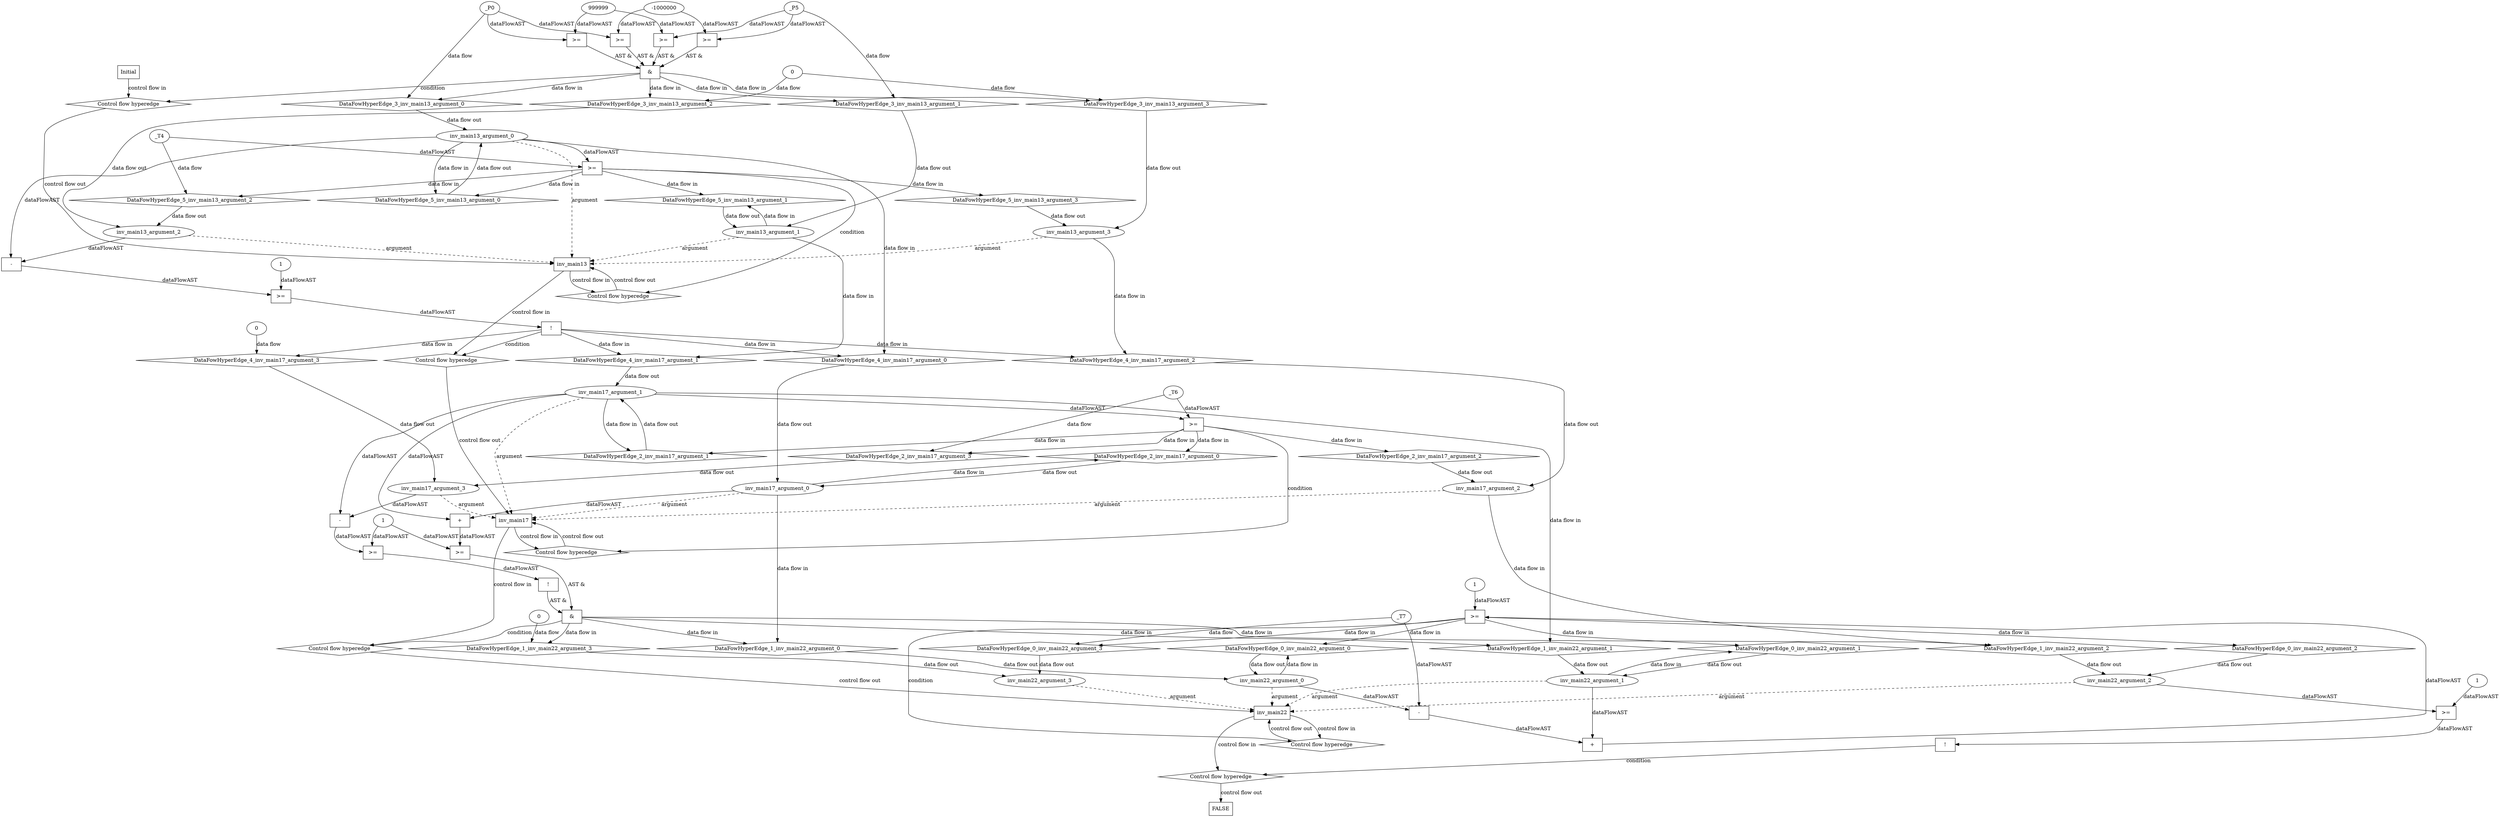 digraph dag {
"inv_main13" [label="inv_main13" nodeName="inv_main13" class=cfn  shape="rect"];
"inv_main17" [label="inv_main17" nodeName="inv_main17" class=cfn  shape="rect"];
"inv_main22" [label="inv_main22" nodeName="inv_main22" class=cfn  shape="rect"];
FALSE [label="FALSE" nodeName=FALSE class=cfn  shape="rect"];
Initial [label="Initial" nodeName=Initial class=cfn  shape="rect"];
ControlFowHyperEdge_0 [label="Control flow hyperedge" nodeName=ControlFowHyperEdge_0 class=controlFlowHyperEdge shape="diamond"];
"inv_main22" -> ControlFowHyperEdge_0 [label="control flow in"]
ControlFowHyperEdge_0 -> "inv_main22" [label="control flow out"]
ControlFowHyperEdge_1 [label="Control flow hyperedge" nodeName=ControlFowHyperEdge_1 class=controlFlowHyperEdge shape="diamond"];
"inv_main17" -> ControlFowHyperEdge_1 [label="control flow in"]
ControlFowHyperEdge_1 -> "inv_main22" [label="control flow out"]
ControlFowHyperEdge_2 [label="Control flow hyperedge" nodeName=ControlFowHyperEdge_2 class=controlFlowHyperEdge shape="diamond"];
"inv_main17" -> ControlFowHyperEdge_2 [label="control flow in"]
ControlFowHyperEdge_2 -> "inv_main17" [label="control flow out"]
ControlFowHyperEdge_3 [label="Control flow hyperedge" nodeName=ControlFowHyperEdge_3 class=controlFlowHyperEdge shape="diamond"];
"Initial" -> ControlFowHyperEdge_3 [label="control flow in"]
ControlFowHyperEdge_3 -> "inv_main13" [label="control flow out"]
ControlFowHyperEdge_4 [label="Control flow hyperedge" nodeName=ControlFowHyperEdge_4 class=controlFlowHyperEdge shape="diamond"];
"inv_main13" -> ControlFowHyperEdge_4 [label="control flow in"]
ControlFowHyperEdge_4 -> "inv_main17" [label="control flow out"]
ControlFowHyperEdge_5 [label="Control flow hyperedge" nodeName=ControlFowHyperEdge_5 class=controlFlowHyperEdge shape="diamond"];
"inv_main13" -> ControlFowHyperEdge_5 [label="control flow in"]
ControlFowHyperEdge_5 -> "inv_main13" [label="control flow out"]
ControlFowHyperEdge_6 [label="Control flow hyperedge" nodeName=ControlFowHyperEdge_6 class=controlFlowHyperEdge shape="diamond"];
"inv_main22" -> ControlFowHyperEdge_6 [label="control flow in"]
ControlFowHyperEdge_6 -> "FALSE" [label="control flow out"]
"inv_main22_argument_0" [label="inv_main22_argument_0" nodeName=argument0 class=argument  head="inv_main22" shape="oval"];
"inv_main22_argument_0" -> "inv_main22"[label="argument" style="dashed"]
"inv_main22_argument_1" [label="inv_main22_argument_1" nodeName=argument1 class=argument  head="inv_main22" shape="oval"];
"inv_main22_argument_1" -> "inv_main22"[label="argument" style="dashed"]
"inv_main22_argument_2" [label="inv_main22_argument_2" nodeName=argument2 class=argument  head="inv_main22" shape="oval"];
"inv_main22_argument_2" -> "inv_main22"[label="argument" style="dashed"]
"inv_main22_argument_3" [label="inv_main22_argument_3" nodeName=argument3 class=argument  head="inv_main22" shape="oval"];
"inv_main22_argument_3" -> "inv_main22"[label="argument" style="dashed"]
"inv_main17_argument_0" [label="inv_main17_argument_0" nodeName=argument0 class=argument  head="inv_main17" shape="oval"];
"inv_main17_argument_0" -> "inv_main17"[label="argument" style="dashed"]
"inv_main17_argument_1" [label="inv_main17_argument_1" nodeName=argument1 class=argument  head="inv_main17" shape="oval"];
"inv_main17_argument_1" -> "inv_main17"[label="argument" style="dashed"]
"inv_main17_argument_2" [label="inv_main17_argument_2" nodeName=argument2 class=argument  head="inv_main17" shape="oval"];
"inv_main17_argument_2" -> "inv_main17"[label="argument" style="dashed"]
"inv_main17_argument_3" [label="inv_main17_argument_3" nodeName=argument3 class=argument  head="inv_main17" shape="oval"];
"inv_main17_argument_3" -> "inv_main17"[label="argument" style="dashed"]
"inv_main13_argument_0" [label="inv_main13_argument_0" nodeName=argument0 class=argument  head="inv_main13" shape="oval"];
"inv_main13_argument_0" -> "inv_main13"[label="argument" style="dashed"]
"inv_main13_argument_1" [label="inv_main13_argument_1" nodeName=argument1 class=argument  head="inv_main13" shape="oval"];
"inv_main13_argument_1" -> "inv_main13"[label="argument" style="dashed"]
"inv_main13_argument_2" [label="inv_main13_argument_2" nodeName=argument2 class=argument  head="inv_main13" shape="oval"];
"inv_main13_argument_2" -> "inv_main13"[label="argument" style="dashed"]
"inv_main13_argument_3" [label="inv_main13_argument_3" nodeName=argument3 class=argument  head="inv_main13" shape="oval"];
"inv_main13_argument_3" -> "inv_main13"[label="argument" style="dashed"]

"xxxinv_main22___inv_main22_0xxxguard_0_node_0" [label=">=" nodeName="xxxinv_main22___inv_main22_0xxxguard_0_node_0" class=Operator  shape="rect"];
"xxxinv_main22___inv_main22_0xxxguard_0_node_1" [label="+" nodeName="xxxinv_main22___inv_main22_0xxxguard_0_node_1" class= Operator shape="rect"];
"xxxinv_main22___inv_main22_0xxxguard_0_node_3" [label="-" nodeName="xxxinv_main22___inv_main22_0xxxguard_0_node_3" class= Operator shape="rect"];
"xxxinv_main22___inv_main22_0xxxguard_0_node_6" [label="1" nodeName="xxxinv_main22___inv_main22_0xxxguard_0_node_6" class=Literal ];
"xxxinv_main22___inv_main22_0xxxguard_0_node_1" -> "xxxinv_main22___inv_main22_0xxxguard_0_node_0"[label="dataFlowAST"]
"xxxinv_main22___inv_main22_0xxxguard_0_node_6" -> "xxxinv_main22___inv_main22_0xxxguard_0_node_0"[label="dataFlowAST"]
"inv_main22_argument_1" -> "xxxinv_main22___inv_main22_0xxxguard_0_node_1"[label="dataFlowAST"]
"xxxinv_main22___inv_main22_0xxxguard_0_node_3" -> "xxxinv_main22___inv_main22_0xxxguard_0_node_1"[label="dataFlowAST"]
"inv_main22_argument_0" -> "xxxinv_main22___inv_main22_0xxxguard_0_node_3"[label="dataFlowAST"]
"xxxinv_main22___inv_main22_0xxxdataFlow_0_node_0" -> "xxxinv_main22___inv_main22_0xxxguard_0_node_3"[label="dataFlowAST"]

"xxxinv_main22___inv_main22_0xxxguard_0_node_0" -> "ControlFowHyperEdge_0" [label="condition"];
"xxxinv_main22___inv_main22_0xxxdataFlow_0_node_0" [label="_T7" nodeName="xxxinv_main22___inv_main22_0xxxdataFlow_0_node_0" class=Constant ];

"xxxinv_main22___inv_main22_0xxxdataFlow_0_node_0" -> "DataFowHyperEdge_0_inv_main22_argument_3" [label="data flow"];
"xxxinv_main22___inv_main17_1xxx_and" [label="&" nodeName="xxxinv_main22___inv_main17_1xxx_and" class=Operator shape="rect"];
"xxxinv_main22___inv_main17_1xxxguard_0_node_0" [label="!" nodeName="xxxinv_main22___inv_main17_1xxxguard_0_node_0" class=Operator shape="rect"];
"xxxinv_main22___inv_main17_1xxxguard_0_node_1" [label=">=" nodeName="xxxinv_main22___inv_main17_1xxxguard_0_node_1" class=Operator  shape="rect"];
"xxxinv_main22___inv_main17_1xxxguard_0_node_2" [label="-" nodeName="xxxinv_main22___inv_main17_1xxxguard_0_node_2" class= Operator shape="rect"];
"xxxinv_main22___inv_main17_1xxxguard_0_node_5" [label="1" nodeName="xxxinv_main22___inv_main17_1xxxguard_0_node_5" class=Literal ];
"xxxinv_main22___inv_main17_1xxxguard_0_node_1" -> "xxxinv_main22___inv_main17_1xxxguard_0_node_0"[label="dataFlowAST"]
"xxxinv_main22___inv_main17_1xxxguard_0_node_2" -> "xxxinv_main22___inv_main17_1xxxguard_0_node_1"[label="dataFlowAST"]
"xxxinv_main22___inv_main17_1xxxguard_0_node_5" -> "xxxinv_main22___inv_main17_1xxxguard_0_node_1"[label="dataFlowAST"]
"inv_main17_argument_1" -> "xxxinv_main22___inv_main17_1xxxguard_0_node_2"[label="dataFlowAST"]
"inv_main17_argument_3" -> "xxxinv_main22___inv_main17_1xxxguard_0_node_2"[label="dataFlowAST"]

"xxxinv_main22___inv_main17_1xxxguard_0_node_0" -> "xxxinv_main22___inv_main17_1xxx_and" [label="AST &"];
"xxxinv_main22___inv_main17_1xxxguard1_node_0" [label=">=" nodeName="xxxinv_main22___inv_main17_1xxxguard1_node_0" class=Operator  shape="rect"];
"xxxinv_main22___inv_main17_1xxxguard1_node_1" [label="+" nodeName="xxxinv_main22___inv_main17_1xxxguard1_node_1" class= Operator shape="rect"];
"xxxinv_main22___inv_main17_1xxxguard1_node_1" -> "xxxinv_main22___inv_main17_1xxxguard1_node_0"[label="dataFlowAST"]
"xxxinv_main22___inv_main17_1xxxguard_0_node_5" -> "xxxinv_main22___inv_main17_1xxxguard1_node_0"[label="dataFlowAST"]
"inv_main17_argument_1" -> "xxxinv_main22___inv_main17_1xxxguard1_node_1"[label="dataFlowAST"]
"inv_main17_argument_0" -> "xxxinv_main22___inv_main17_1xxxguard1_node_1"[label="dataFlowAST"]

"xxxinv_main22___inv_main17_1xxxguard1_node_0" -> "xxxinv_main22___inv_main17_1xxx_and" [label="AST &"];
"xxxinv_main22___inv_main17_1xxx_and" -> "ControlFowHyperEdge_1" [label="condition"];
"xxxinv_main22___inv_main17_1xxxdataFlow_0_node_0" [label="0" nodeName="xxxinv_main22___inv_main17_1xxxdataFlow_0_node_0" class=Literal ];

"xxxinv_main22___inv_main17_1xxxdataFlow_0_node_0" -> "DataFowHyperEdge_1_inv_main22_argument_3" [label="data flow"];
"xxxinv_main17___inv_main17_2xxxguard_0_node_0" [label=">=" nodeName="xxxinv_main17___inv_main17_2xxxguard_0_node_0" class=Operator  shape="rect"];
"inv_main17_argument_1" -> "xxxinv_main17___inv_main17_2xxxguard_0_node_0"[label="dataFlowAST"]
"xxxinv_main17___inv_main17_2xxxdataFlow_0_node_0" -> "xxxinv_main17___inv_main17_2xxxguard_0_node_0"[label="dataFlowAST"]

"xxxinv_main17___inv_main17_2xxxguard_0_node_0" -> "ControlFowHyperEdge_2" [label="condition"];
"xxxinv_main17___inv_main17_2xxxdataFlow_0_node_0" [label="_T6" nodeName="xxxinv_main17___inv_main17_2xxxdataFlow_0_node_0" class=Constant ];

"xxxinv_main17___inv_main17_2xxxdataFlow_0_node_0" -> "DataFowHyperEdge_2_inv_main17_argument_3" [label="data flow"];
"xxxinv_main13___Initial_3xxx_and" [label="&" nodeName="xxxinv_main13___Initial_3xxx_and" class=Operator shape="rect"];
"xxxinv_main13___Initial_3xxxguard_0_node_0" [label=">=" nodeName="xxxinv_main13___Initial_3xxxguard_0_node_0" class=Operator  shape="rect"];
"xxxinv_main13___Initial_3xxxguard_0_node_1" [label="999999" nodeName="xxxinv_main13___Initial_3xxxguard_0_node_1" class=Literal ];
"xxxinv_main13___Initial_3xxxguard_0_node_1" -> "xxxinv_main13___Initial_3xxxguard_0_node_0"[label="dataFlowAST"]
"xxxinv_main13___Initial_3xxxdataFlow_0_node_0" -> "xxxinv_main13___Initial_3xxxguard_0_node_0"[label="dataFlowAST"]

"xxxinv_main13___Initial_3xxxguard_0_node_0" -> "xxxinv_main13___Initial_3xxx_and" [label="AST &"];
"xxxinv_main13___Initial_3xxxguard1_node_0" [label=">=" nodeName="xxxinv_main13___Initial_3xxxguard1_node_0" class=Operator  shape="rect"];
"xxxinv_main13___Initial_3xxxguard1_node_2" [label="-1000000" nodeName="xxxinv_main13___Initial_3xxxguard1_node_2" class=Literal ];
"xxxinv_main13___Initial_3xxxdataFlow_0_node_0" -> "xxxinv_main13___Initial_3xxxguard1_node_0"[label="dataFlowAST"]
"xxxinv_main13___Initial_3xxxguard1_node_2" -> "xxxinv_main13___Initial_3xxxguard1_node_0"[label="dataFlowAST"]

"xxxinv_main13___Initial_3xxxguard1_node_0" -> "xxxinv_main13___Initial_3xxx_and" [label="AST &"];
"xxxinv_main13___Initial_3xxxguard2_node_0" [label=">=" nodeName="xxxinv_main13___Initial_3xxxguard2_node_0" class=Operator  shape="rect"];
"xxxinv_main13___Initial_3xxxguard_0_node_1" -> "xxxinv_main13___Initial_3xxxguard2_node_0"[label="dataFlowAST"]
"xxxinv_main13___Initial_3xxxdataFlow1_node_0" -> "xxxinv_main13___Initial_3xxxguard2_node_0"[label="dataFlowAST"]

"xxxinv_main13___Initial_3xxxguard2_node_0" -> "xxxinv_main13___Initial_3xxx_and" [label="AST &"];
"xxxinv_main13___Initial_3xxxguard3_node_0" [label=">=" nodeName="xxxinv_main13___Initial_3xxxguard3_node_0" class=Operator  shape="rect"];
"xxxinv_main13___Initial_3xxxdataFlow1_node_0" -> "xxxinv_main13___Initial_3xxxguard3_node_0"[label="dataFlowAST"]
"xxxinv_main13___Initial_3xxxguard1_node_2" -> "xxxinv_main13___Initial_3xxxguard3_node_0"[label="dataFlowAST"]

"xxxinv_main13___Initial_3xxxguard3_node_0" -> "xxxinv_main13___Initial_3xxx_and" [label="AST &"];
"xxxinv_main13___Initial_3xxx_and" -> "ControlFowHyperEdge_3" [label="condition"];
"xxxinv_main13___Initial_3xxxdataFlow_0_node_0" [label="_P0" nodeName="xxxinv_main13___Initial_3xxxdataFlow_0_node_0" class=Constant ];

"xxxinv_main13___Initial_3xxxdataFlow_0_node_0" -> "DataFowHyperEdge_3_inv_main13_argument_0" [label="data flow"];
"xxxinv_main13___Initial_3xxxdataFlow1_node_0" [label="_P5" nodeName="xxxinv_main13___Initial_3xxxdataFlow1_node_0" class=Constant ];

"xxxinv_main13___Initial_3xxxdataFlow1_node_0" -> "DataFowHyperEdge_3_inv_main13_argument_1" [label="data flow"];
"xxxinv_main13___Initial_3xxxdataFlow2_node_0" [label="0" nodeName="xxxinv_main13___Initial_3xxxdataFlow2_node_0" class=Literal ];

"xxxinv_main13___Initial_3xxxdataFlow2_node_0" -> "DataFowHyperEdge_3_inv_main13_argument_2" [label="data flow"];

"xxxinv_main13___Initial_3xxxdataFlow2_node_0" -> "DataFowHyperEdge_3_inv_main13_argument_3" [label="data flow"];
"xxxinv_main17___inv_main13_4xxxguard_0_node_0" [label="!" nodeName="xxxinv_main17___inv_main13_4xxxguard_0_node_0" class=Operator shape="rect"];
"xxxinv_main17___inv_main13_4xxxguard_0_node_1" [label=">=" nodeName="xxxinv_main17___inv_main13_4xxxguard_0_node_1" class=Operator  shape="rect"];
"xxxinv_main17___inv_main13_4xxxguard_0_node_2" [label="-" nodeName="xxxinv_main17___inv_main13_4xxxguard_0_node_2" class= Operator shape="rect"];
"xxxinv_main17___inv_main13_4xxxguard_0_node_5" [label="1" nodeName="xxxinv_main17___inv_main13_4xxxguard_0_node_5" class=Literal ];
"xxxinv_main17___inv_main13_4xxxguard_0_node_1" -> "xxxinv_main17___inv_main13_4xxxguard_0_node_0"[label="dataFlowAST"]
"xxxinv_main17___inv_main13_4xxxguard_0_node_2" -> "xxxinv_main17___inv_main13_4xxxguard_0_node_1"[label="dataFlowAST"]
"xxxinv_main17___inv_main13_4xxxguard_0_node_5" -> "xxxinv_main17___inv_main13_4xxxguard_0_node_1"[label="dataFlowAST"]
"inv_main13_argument_0" -> "xxxinv_main17___inv_main13_4xxxguard_0_node_2"[label="dataFlowAST"]
"inv_main13_argument_2" -> "xxxinv_main17___inv_main13_4xxxguard_0_node_2"[label="dataFlowAST"]

"xxxinv_main17___inv_main13_4xxxguard_0_node_0" -> "ControlFowHyperEdge_4" [label="condition"];
"xxxinv_main17___inv_main13_4xxxdataFlow_0_node_0" [label="0" nodeName="xxxinv_main17___inv_main13_4xxxdataFlow_0_node_0" class=Literal ];

"xxxinv_main17___inv_main13_4xxxdataFlow_0_node_0" -> "DataFowHyperEdge_4_inv_main17_argument_3" [label="data flow"];
"xxxinv_main13___inv_main13_5xxxguard_0_node_0" [label=">=" nodeName="xxxinv_main13___inv_main13_5xxxguard_0_node_0" class=Operator  shape="rect"];
"inv_main13_argument_0" -> "xxxinv_main13___inv_main13_5xxxguard_0_node_0"[label="dataFlowAST"]
"xxxinv_main13___inv_main13_5xxxdataFlow_0_node_0" -> "xxxinv_main13___inv_main13_5xxxguard_0_node_0"[label="dataFlowAST"]

"xxxinv_main13___inv_main13_5xxxguard_0_node_0" -> "ControlFowHyperEdge_5" [label="condition"];
"xxxinv_main13___inv_main13_5xxxdataFlow_0_node_0" [label="_T4" nodeName="xxxinv_main13___inv_main13_5xxxdataFlow_0_node_0" class=Constant ];

"xxxinv_main13___inv_main13_5xxxdataFlow_0_node_0" -> "DataFowHyperEdge_5_inv_main13_argument_2" [label="data flow"];
"xxxFALSE___inv_main22_6xxxguard_0_node_0" [label="!" nodeName="xxxFALSE___inv_main22_6xxxguard_0_node_0" class=Operator shape="rect"];
"xxxFALSE___inv_main22_6xxxguard_0_node_1" [label=">=" nodeName="xxxFALSE___inv_main22_6xxxguard_0_node_1" class=Operator  shape="rect"];
"xxxFALSE___inv_main22_6xxxguard_0_node_3" [label="1" nodeName="xxxFALSE___inv_main22_6xxxguard_0_node_3" class=Literal ];
"xxxFALSE___inv_main22_6xxxguard_0_node_1" -> "xxxFALSE___inv_main22_6xxxguard_0_node_0"[label="dataFlowAST"]
"inv_main22_argument_2" -> "xxxFALSE___inv_main22_6xxxguard_0_node_1"[label="dataFlowAST"]
"xxxFALSE___inv_main22_6xxxguard_0_node_3" -> "xxxFALSE___inv_main22_6xxxguard_0_node_1"[label="dataFlowAST"]

"xxxFALSE___inv_main22_6xxxguard_0_node_0" -> "ControlFowHyperEdge_6" [label="condition"];
"DataFowHyperEdge_0_inv_main22_argument_0" [label="DataFowHyperEdge_0_inv_main22_argument_0" nodeName="DataFowHyperEdge_0_inv_main22_argument_0" class=DataFlowHyperedge shape="diamond"];
"DataFowHyperEdge_0_inv_main22_argument_0" -> "inv_main22_argument_0"[label="data flow out"]
"xxxinv_main22___inv_main22_0xxxguard_0_node_0" -> "DataFowHyperEdge_0_inv_main22_argument_0"[label="data flow in"]
"DataFowHyperEdge_0_inv_main22_argument_1" [label="DataFowHyperEdge_0_inv_main22_argument_1" nodeName="DataFowHyperEdge_0_inv_main22_argument_1" class=DataFlowHyperedge shape="diamond"];
"DataFowHyperEdge_0_inv_main22_argument_1" -> "inv_main22_argument_1"[label="data flow out"]
"xxxinv_main22___inv_main22_0xxxguard_0_node_0" -> "DataFowHyperEdge_0_inv_main22_argument_1"[label="data flow in"]
"DataFowHyperEdge_0_inv_main22_argument_2" [label="DataFowHyperEdge_0_inv_main22_argument_2" nodeName="DataFowHyperEdge_0_inv_main22_argument_2" class=DataFlowHyperedge shape="diamond"];
"DataFowHyperEdge_0_inv_main22_argument_2" -> "inv_main22_argument_2"[label="data flow out"]
"xxxinv_main22___inv_main22_0xxxguard_0_node_0" -> "DataFowHyperEdge_0_inv_main22_argument_2"[label="data flow in"]
"DataFowHyperEdge_0_inv_main22_argument_3" [label="DataFowHyperEdge_0_inv_main22_argument_3" nodeName="DataFowHyperEdge_0_inv_main22_argument_3" class=DataFlowHyperedge shape="diamond"];
"DataFowHyperEdge_0_inv_main22_argument_3" -> "inv_main22_argument_3"[label="data flow out"]
"xxxinv_main22___inv_main22_0xxxguard_0_node_0" -> "DataFowHyperEdge_0_inv_main22_argument_3"[label="data flow in"]
"DataFowHyperEdge_1_inv_main22_argument_0" [label="DataFowHyperEdge_1_inv_main22_argument_0" nodeName="DataFowHyperEdge_1_inv_main22_argument_0" class=DataFlowHyperedge shape="diamond"];
"DataFowHyperEdge_1_inv_main22_argument_0" -> "inv_main22_argument_0"[label="data flow out"]
"xxxinv_main22___inv_main17_1xxx_and" -> "DataFowHyperEdge_1_inv_main22_argument_0"[label="data flow in"]
"DataFowHyperEdge_1_inv_main22_argument_1" [label="DataFowHyperEdge_1_inv_main22_argument_1" nodeName="DataFowHyperEdge_1_inv_main22_argument_1" class=DataFlowHyperedge shape="diamond"];
"DataFowHyperEdge_1_inv_main22_argument_1" -> "inv_main22_argument_1"[label="data flow out"]
"xxxinv_main22___inv_main17_1xxx_and" -> "DataFowHyperEdge_1_inv_main22_argument_1"[label="data flow in"]
"DataFowHyperEdge_1_inv_main22_argument_2" [label="DataFowHyperEdge_1_inv_main22_argument_2" nodeName="DataFowHyperEdge_1_inv_main22_argument_2" class=DataFlowHyperedge shape="diamond"];
"DataFowHyperEdge_1_inv_main22_argument_2" -> "inv_main22_argument_2"[label="data flow out"]
"xxxinv_main22___inv_main17_1xxx_and" -> "DataFowHyperEdge_1_inv_main22_argument_2"[label="data flow in"]
"DataFowHyperEdge_1_inv_main22_argument_3" [label="DataFowHyperEdge_1_inv_main22_argument_3" nodeName="DataFowHyperEdge_1_inv_main22_argument_3" class=DataFlowHyperedge shape="diamond"];
"DataFowHyperEdge_1_inv_main22_argument_3" -> "inv_main22_argument_3"[label="data flow out"]
"xxxinv_main22___inv_main17_1xxx_and" -> "DataFowHyperEdge_1_inv_main22_argument_3"[label="data flow in"]
"DataFowHyperEdge_2_inv_main17_argument_0" [label="DataFowHyperEdge_2_inv_main17_argument_0" nodeName="DataFowHyperEdge_2_inv_main17_argument_0" class=DataFlowHyperedge shape="diamond"];
"DataFowHyperEdge_2_inv_main17_argument_0" -> "inv_main17_argument_0"[label="data flow out"]
"xxxinv_main17___inv_main17_2xxxguard_0_node_0" -> "DataFowHyperEdge_2_inv_main17_argument_0"[label="data flow in"]
"DataFowHyperEdge_2_inv_main17_argument_1" [label="DataFowHyperEdge_2_inv_main17_argument_1" nodeName="DataFowHyperEdge_2_inv_main17_argument_1" class=DataFlowHyperedge shape="diamond"];
"DataFowHyperEdge_2_inv_main17_argument_1" -> "inv_main17_argument_1"[label="data flow out"]
"xxxinv_main17___inv_main17_2xxxguard_0_node_0" -> "DataFowHyperEdge_2_inv_main17_argument_1"[label="data flow in"]
"DataFowHyperEdge_2_inv_main17_argument_2" [label="DataFowHyperEdge_2_inv_main17_argument_2" nodeName="DataFowHyperEdge_2_inv_main17_argument_2" class=DataFlowHyperedge shape="diamond"];
"DataFowHyperEdge_2_inv_main17_argument_2" -> "inv_main17_argument_2"[label="data flow out"]
"xxxinv_main17___inv_main17_2xxxguard_0_node_0" -> "DataFowHyperEdge_2_inv_main17_argument_2"[label="data flow in"]
"DataFowHyperEdge_2_inv_main17_argument_3" [label="DataFowHyperEdge_2_inv_main17_argument_3" nodeName="DataFowHyperEdge_2_inv_main17_argument_3" class=DataFlowHyperedge shape="diamond"];
"DataFowHyperEdge_2_inv_main17_argument_3" -> "inv_main17_argument_3"[label="data flow out"]
"xxxinv_main17___inv_main17_2xxxguard_0_node_0" -> "DataFowHyperEdge_2_inv_main17_argument_3"[label="data flow in"]
"DataFowHyperEdge_3_inv_main13_argument_0" [label="DataFowHyperEdge_3_inv_main13_argument_0" nodeName="DataFowHyperEdge_3_inv_main13_argument_0" class=DataFlowHyperedge shape="diamond"];
"DataFowHyperEdge_3_inv_main13_argument_0" -> "inv_main13_argument_0"[label="data flow out"]
"xxxinv_main13___Initial_3xxx_and" -> "DataFowHyperEdge_3_inv_main13_argument_0"[label="data flow in"]
"DataFowHyperEdge_3_inv_main13_argument_1" [label="DataFowHyperEdge_3_inv_main13_argument_1" nodeName="DataFowHyperEdge_3_inv_main13_argument_1" class=DataFlowHyperedge shape="diamond"];
"DataFowHyperEdge_3_inv_main13_argument_1" -> "inv_main13_argument_1"[label="data flow out"]
"xxxinv_main13___Initial_3xxx_and" -> "DataFowHyperEdge_3_inv_main13_argument_1"[label="data flow in"]
"DataFowHyperEdge_3_inv_main13_argument_2" [label="DataFowHyperEdge_3_inv_main13_argument_2" nodeName="DataFowHyperEdge_3_inv_main13_argument_2" class=DataFlowHyperedge shape="diamond"];
"DataFowHyperEdge_3_inv_main13_argument_2" -> "inv_main13_argument_2"[label="data flow out"]
"xxxinv_main13___Initial_3xxx_and" -> "DataFowHyperEdge_3_inv_main13_argument_2"[label="data flow in"]
"DataFowHyperEdge_3_inv_main13_argument_3" [label="DataFowHyperEdge_3_inv_main13_argument_3" nodeName="DataFowHyperEdge_3_inv_main13_argument_3" class=DataFlowHyperedge shape="diamond"];
"DataFowHyperEdge_3_inv_main13_argument_3" -> "inv_main13_argument_3"[label="data flow out"]
"xxxinv_main13___Initial_3xxx_and" -> "DataFowHyperEdge_3_inv_main13_argument_3"[label="data flow in"]
"DataFowHyperEdge_4_inv_main17_argument_0" [label="DataFowHyperEdge_4_inv_main17_argument_0" nodeName="DataFowHyperEdge_4_inv_main17_argument_0" class=DataFlowHyperedge shape="diamond"];
"DataFowHyperEdge_4_inv_main17_argument_0" -> "inv_main17_argument_0"[label="data flow out"]
"xxxinv_main17___inv_main13_4xxxguard_0_node_0" -> "DataFowHyperEdge_4_inv_main17_argument_0"[label="data flow in"]
"DataFowHyperEdge_4_inv_main17_argument_1" [label="DataFowHyperEdge_4_inv_main17_argument_1" nodeName="DataFowHyperEdge_4_inv_main17_argument_1" class=DataFlowHyperedge shape="diamond"];
"DataFowHyperEdge_4_inv_main17_argument_1" -> "inv_main17_argument_1"[label="data flow out"]
"xxxinv_main17___inv_main13_4xxxguard_0_node_0" -> "DataFowHyperEdge_4_inv_main17_argument_1"[label="data flow in"]
"DataFowHyperEdge_4_inv_main17_argument_2" [label="DataFowHyperEdge_4_inv_main17_argument_2" nodeName="DataFowHyperEdge_4_inv_main17_argument_2" class=DataFlowHyperedge shape="diamond"];
"DataFowHyperEdge_4_inv_main17_argument_2" -> "inv_main17_argument_2"[label="data flow out"]
"xxxinv_main17___inv_main13_4xxxguard_0_node_0" -> "DataFowHyperEdge_4_inv_main17_argument_2"[label="data flow in"]
"DataFowHyperEdge_4_inv_main17_argument_3" [label="DataFowHyperEdge_4_inv_main17_argument_3" nodeName="DataFowHyperEdge_4_inv_main17_argument_3" class=DataFlowHyperedge shape="diamond"];
"DataFowHyperEdge_4_inv_main17_argument_3" -> "inv_main17_argument_3"[label="data flow out"]
"xxxinv_main17___inv_main13_4xxxguard_0_node_0" -> "DataFowHyperEdge_4_inv_main17_argument_3"[label="data flow in"]
"DataFowHyperEdge_5_inv_main13_argument_0" [label="DataFowHyperEdge_5_inv_main13_argument_0" nodeName="DataFowHyperEdge_5_inv_main13_argument_0" class=DataFlowHyperedge shape="diamond"];
"DataFowHyperEdge_5_inv_main13_argument_0" -> "inv_main13_argument_0"[label="data flow out"]
"xxxinv_main13___inv_main13_5xxxguard_0_node_0" -> "DataFowHyperEdge_5_inv_main13_argument_0"[label="data flow in"]
"DataFowHyperEdge_5_inv_main13_argument_1" [label="DataFowHyperEdge_5_inv_main13_argument_1" nodeName="DataFowHyperEdge_5_inv_main13_argument_1" class=DataFlowHyperedge shape="diamond"];
"DataFowHyperEdge_5_inv_main13_argument_1" -> "inv_main13_argument_1"[label="data flow out"]
"xxxinv_main13___inv_main13_5xxxguard_0_node_0" -> "DataFowHyperEdge_5_inv_main13_argument_1"[label="data flow in"]
"DataFowHyperEdge_5_inv_main13_argument_2" [label="DataFowHyperEdge_5_inv_main13_argument_2" nodeName="DataFowHyperEdge_5_inv_main13_argument_2" class=DataFlowHyperedge shape="diamond"];
"DataFowHyperEdge_5_inv_main13_argument_2" -> "inv_main13_argument_2"[label="data flow out"]
"xxxinv_main13___inv_main13_5xxxguard_0_node_0" -> "DataFowHyperEdge_5_inv_main13_argument_2"[label="data flow in"]
"DataFowHyperEdge_5_inv_main13_argument_3" [label="DataFowHyperEdge_5_inv_main13_argument_3" nodeName="DataFowHyperEdge_5_inv_main13_argument_3" class=DataFlowHyperedge shape="diamond"];
"DataFowHyperEdge_5_inv_main13_argument_3" -> "inv_main13_argument_3"[label="data flow out"]
"xxxinv_main13___inv_main13_5xxxguard_0_node_0" -> "DataFowHyperEdge_5_inv_main13_argument_3"[label="data flow in"]
"inv_main22_argument_0" -> "DataFowHyperEdge_0_inv_main22_argument_0"[label="data flow in"]
"inv_main22_argument_1" -> "DataFowHyperEdge_0_inv_main22_argument_1"[label="data flow in"]
"inv_main17_argument_0" -> "DataFowHyperEdge_1_inv_main22_argument_0"[label="data flow in"]
"inv_main17_argument_1" -> "DataFowHyperEdge_1_inv_main22_argument_1"[label="data flow in"]
"inv_main17_argument_2" -> "DataFowHyperEdge_1_inv_main22_argument_2"[label="data flow in"]
"inv_main17_argument_0" -> "DataFowHyperEdge_2_inv_main17_argument_0"[label="data flow in"]
"inv_main17_argument_1" -> "DataFowHyperEdge_2_inv_main17_argument_1"[label="data flow in"]
"inv_main13_argument_0" -> "DataFowHyperEdge_4_inv_main17_argument_0"[label="data flow in"]
"inv_main13_argument_1" -> "DataFowHyperEdge_4_inv_main17_argument_1"[label="data flow in"]
"inv_main13_argument_3" -> "DataFowHyperEdge_4_inv_main17_argument_2"[label="data flow in"]
"inv_main13_argument_0" -> "DataFowHyperEdge_5_inv_main13_argument_0"[label="data flow in"]
"inv_main13_argument_1" -> "DataFowHyperEdge_5_inv_main13_argument_1"[label="data flow in"]




}
